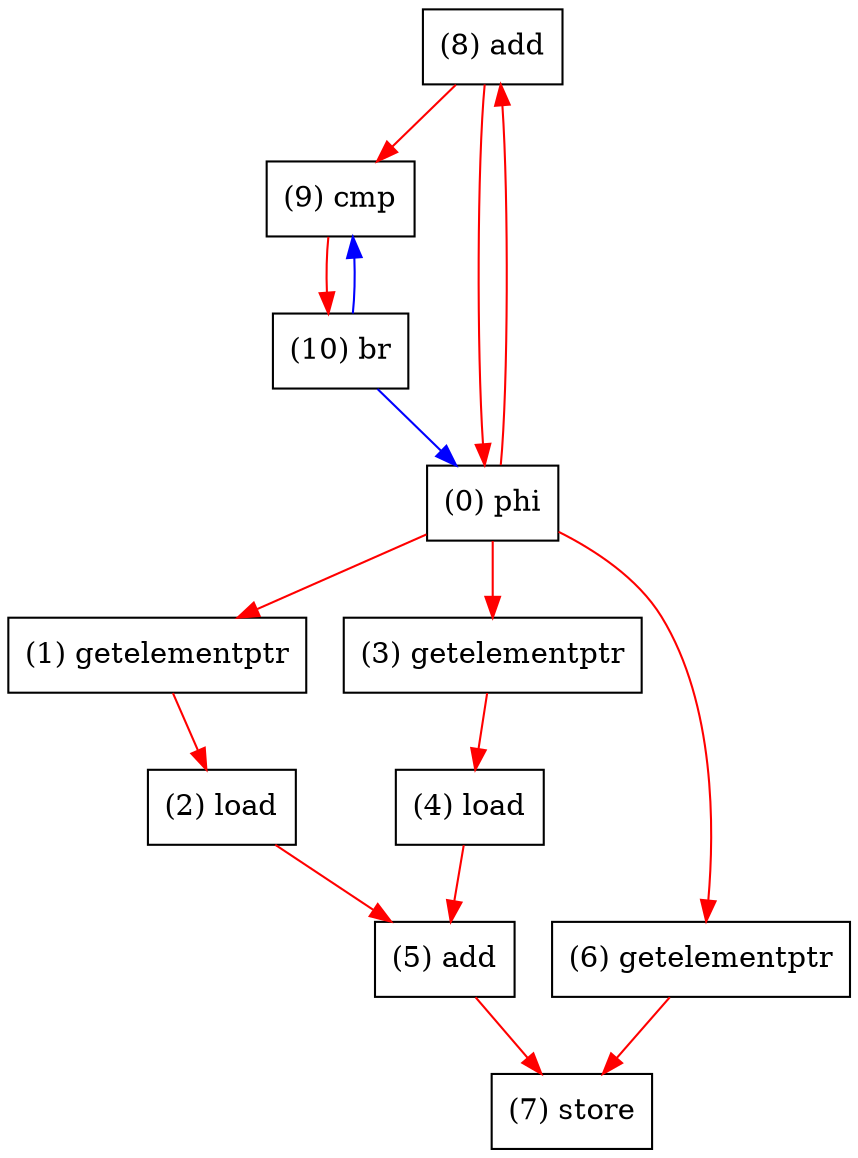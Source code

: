 digraph "DFG for'_Z6kernelPiS_S_i' function" {
	Node8add[shape=record, label="(8) add"];
	Node9cmp[shape=record, label="(9) cmp"];
	Node10br[shape=record, label="(10) br"];
	Node0phi[shape=record, label="(0) phi"];
	Node1getelementptr[shape=record, label="(1) getelementptr"];
	Node3getelementptr[shape=record, label="(3) getelementptr"];
	Node6getelementptr[shape=record, label="(6) getelementptr"];
	Node2load[shape=record, label="(2) load"];
	Node4load[shape=record, label="(4) load"];
	Node5add[shape=record, label="(5) add"];
	Node7store[shape=record, label="(7) store"];
edge [color=blue]
	Node10br -> Node0phi
	Node10br -> Node9cmp
edge [color=red]
	Node8add -> Node0phi
	Node0phi -> Node1getelementptr
	Node1getelementptr -> Node2load
	Node0phi -> Node3getelementptr
	Node3getelementptr -> Node4load
	Node4load -> Node5add
	Node2load -> Node5add
	Node0phi -> Node6getelementptr
	Node5add -> Node7store
	Node6getelementptr -> Node7store
	Node0phi -> Node8add
	Node8add -> Node9cmp
	Node9cmp -> Node10br
}
